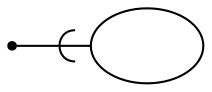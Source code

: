 digraph G {
  rankdir=LR;
  T [shape=point];
  H [label=""];
  T -> H [arrowsize=1.5,arrowhead=icurve];
}

